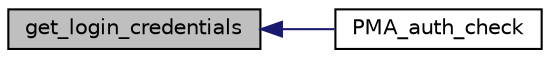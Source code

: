 digraph G
{
  edge [fontname="Helvetica",fontsize="10",labelfontname="Helvetica",labelfontsize="10"];
  node [fontname="Helvetica",fontsize="10",shape=record];
  rankdir="LR";
  Node1 [label="get_login_credentials",height=0.2,width=0.4,color="black", fillcolor="grey75", style="filled" fontcolor="black"];
  Node1 -> Node2 [dir="back",color="midnightblue",fontsize="10",style="solid",fontname="Helvetica"];
  Node2 [label="PMA_auth_check",height=0.2,width=0.4,color="black", fillcolor="white", style="filled",URL="$signon_8auth_8lib_8php.html#a2d936cfc368eae56d285409a65e51a11",tooltip="Gets advanced authentication settings."];
}
